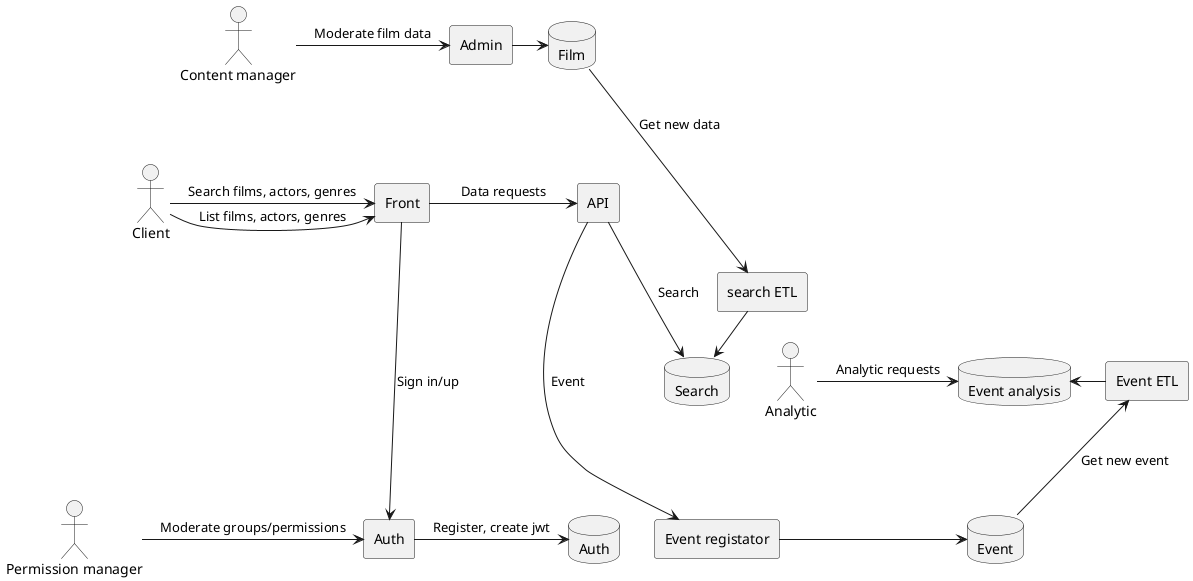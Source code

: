 @startuml

actor Client as client_ac
actor "Content manager" as manager_ac
actor "Permission manager" as permission_ac
actor Analytic as analytic_ac

agent API as api_ag
agent "search ETL" as search_etl_ag
agent Admin as admin_ag
agent Auth as auth_ag
agent Front as front_ag
agent "Event registator" as event_reg_ag
agent "Event ETL" as event_etl_ag

database Auth as auth_db
database Film as film_db
database Search as search_db
database Event as event_db
database "Event analysis" as event_analysis_db

client_ac -> front_ag  : List films, actors, genres
client_ac -> front_ag   : Search films, actors, genres
front_ag -> api_ag : Data requests
manager_ac -> admin_ag : Moderate film data
front_ag -> auth_ag : Sign in/up

permission_ac -> auth_ag : Moderate groups/permissions
api_ag -> event_reg_ag : Event

auth_ag -> auth_db : Register, create jwt
api_ag -d-> search_db : Search
admin_ag -> film_db
film_db --> search_etl_ag : Get new data
search_etl_ag -> search_db
event_reg_ag -> event_db
event_db -u-> event_etl_ag : Get new event
event_etl_ag -l-> event_analysis_db
analytic_ac -> event_analysis_db : Analytic requests

'relative positions
film_db -[hidden]-> client_ac
client_ac -[hidden]--> permission_ac
api_ag -[hidden]--> event_reg_ag

@enduml
